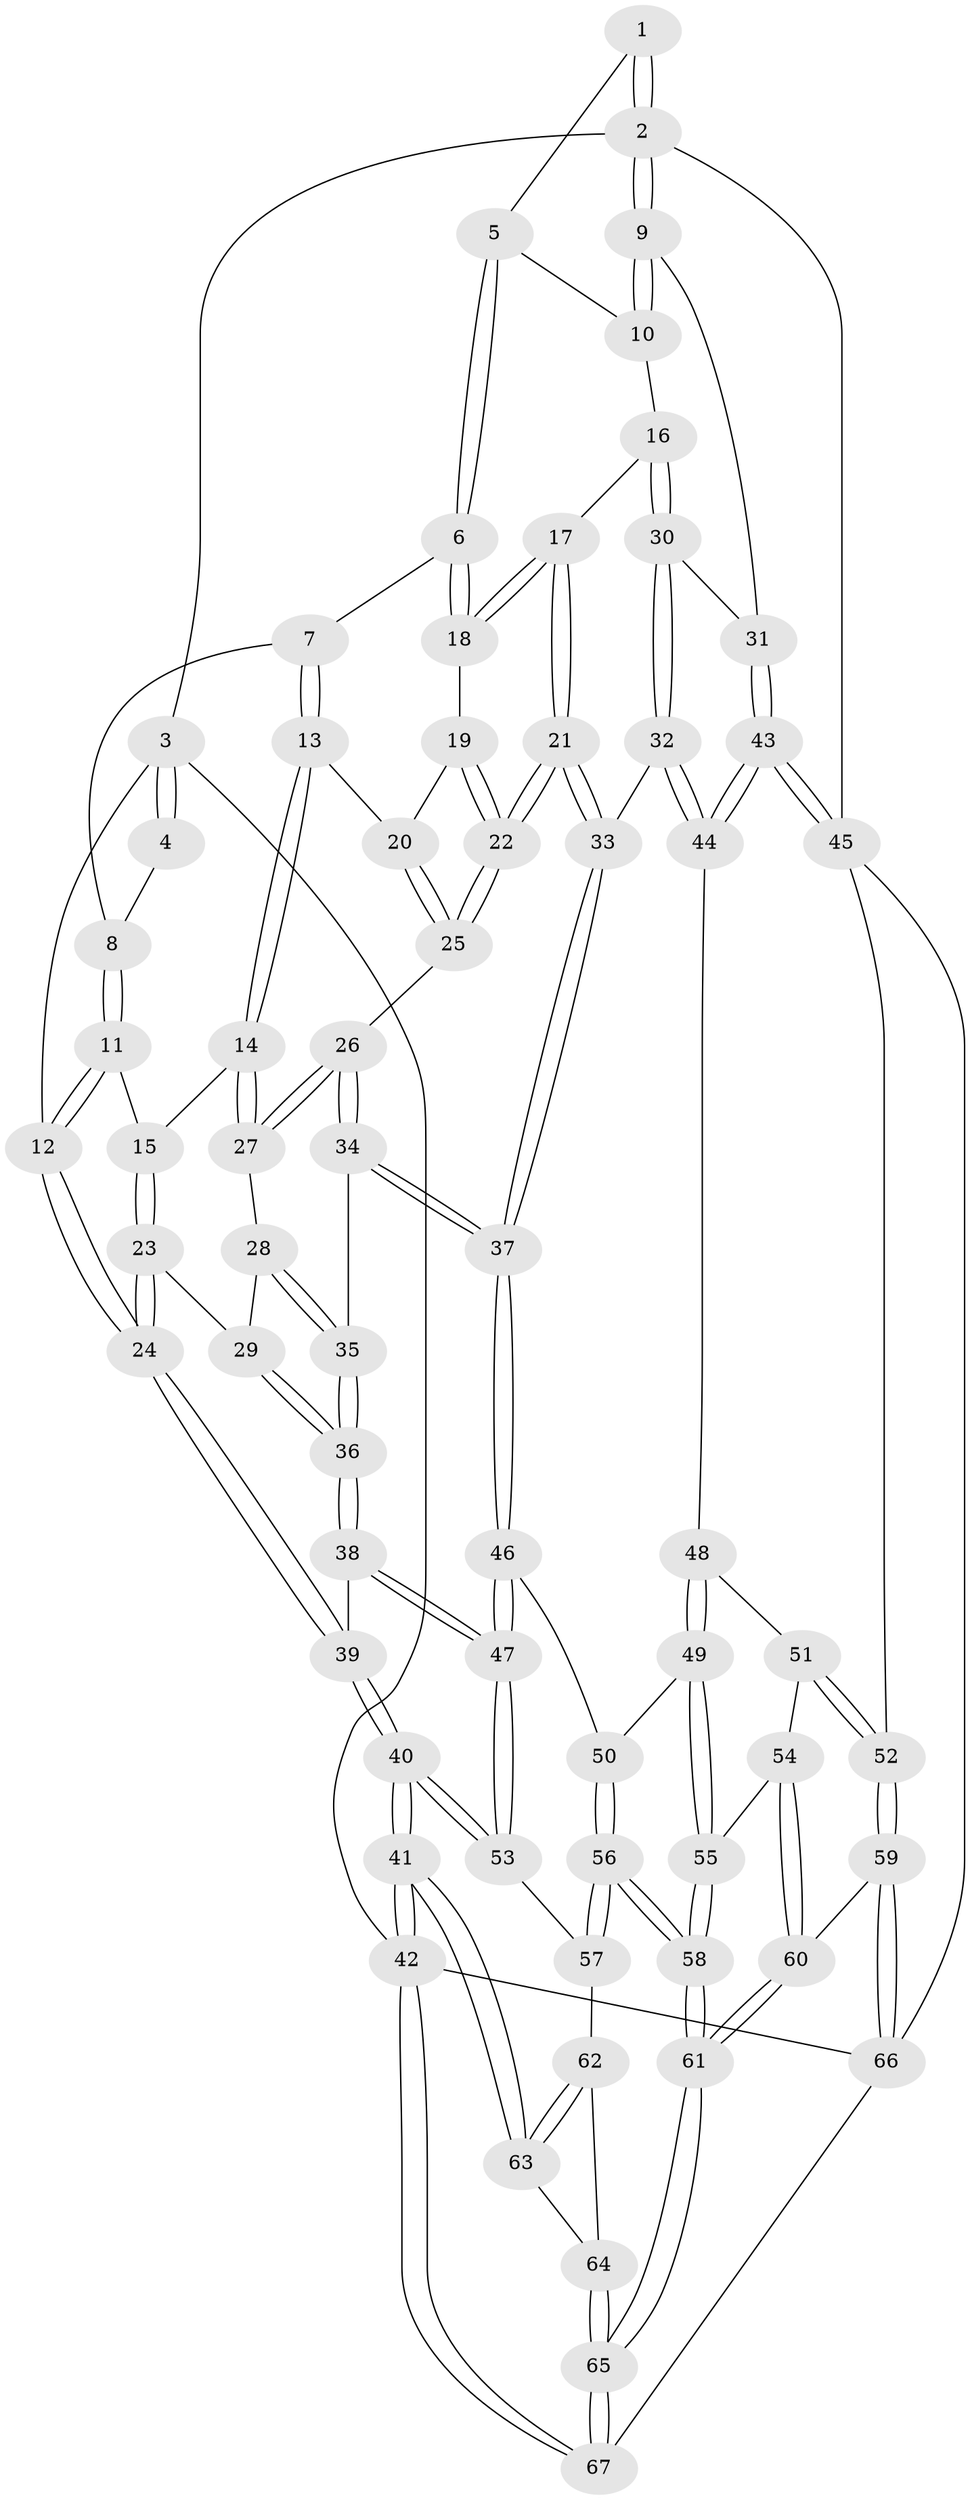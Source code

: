 // coarse degree distribution, {4: 0.5365853658536586, 5: 0.1951219512195122, 3: 0.17073170731707318, 6: 0.07317073170731707, 7: 0.024390243902439025}
// Generated by graph-tools (version 1.1) at 2025/52/02/27/25 19:52:42]
// undirected, 67 vertices, 164 edges
graph export_dot {
graph [start="1"]
  node [color=gray90,style=filled];
  1 [pos="+0.5285862113712909+0"];
  2 [pos="+1+0"];
  3 [pos="+0+0"];
  4 [pos="+0.031975258927909665+0"];
  5 [pos="+0.5176404314278431+0"];
  6 [pos="+0.4896506868297511+0.03815778873030404"];
  7 [pos="+0.3174933522742039+0.11225768503820416"];
  8 [pos="+0.3127623532519642+0.11045441887758671"];
  9 [pos="+1+0"];
  10 [pos="+0.6830640882080458+0.12571448119804038"];
  11 [pos="+0.13903377697736635+0.13738576721817783"];
  12 [pos="+0+0"];
  13 [pos="+0.3100078988440419+0.2231669971447118"];
  14 [pos="+0.2447905068182209+0.2557706791112246"];
  15 [pos="+0.18798625295361193+0.228310833350095"];
  16 [pos="+0.7110382005542757+0.24618876190501127"];
  17 [pos="+0.5815643320290899+0.28067859725273725"];
  18 [pos="+0.49268082097972044+0.15242510798890824"];
  19 [pos="+0.4524274675892224+0.20033275639604428"];
  20 [pos="+0.34473332250427013+0.24475778459275385"];
  21 [pos="+0.505102485310013+0.43552157354890497"];
  22 [pos="+0.43143788295216623+0.38164023313364887"];
  23 [pos="+0.07322153769745787+0.3689649272478487"];
  24 [pos="+0+0.41349794039749854"];
  25 [pos="+0.3940832070986176+0.3680300491903215"];
  26 [pos="+0.30993045934453595+0.3841961659881946"];
  27 [pos="+0.24691894660296146+0.35942584464608673"];
  28 [pos="+0.22356996073051782+0.3711813265952086"];
  29 [pos="+0.19159201204227888+0.382214271491171"];
  30 [pos="+0.780076770639625+0.2855948653337389"];
  31 [pos="+0.9947683962222416+0.32574650502145625"];
  32 [pos="+0.5930930837908607+0.49268615938573457"];
  33 [pos="+0.5127432634790864+0.45831811469731537"];
  34 [pos="+0.27917758876700266+0.5296512158791487"];
  35 [pos="+0.26487964768203165+0.5299542177251154"];
  36 [pos="+0.20985119746991876+0.5376485478644722"];
  37 [pos="+0.39755935550139077+0.5914369671870965"];
  38 [pos="+0.19187175003465753+0.5476306326027285"];
  39 [pos="+0+0.4689245929520504"];
  40 [pos="+0+0.9045518538388035"];
  41 [pos="+0+1"];
  42 [pos="+0+1"];
  43 [pos="+0.9608893041199449+0.5318681411388454"];
  44 [pos="+0.5983885788743852+0.49738102646095744"];
  45 [pos="+0.984701376552157+0.6575564917974749"];
  46 [pos="+0.3953148810198017+0.6375195370411921"];
  47 [pos="+0.18662729872136086+0.7421636117758476"];
  48 [pos="+0.6137683287970596+0.5773018332377213"];
  49 [pos="+0.5683057501251362+0.6936972840404875"];
  50 [pos="+0.41532804901838194+0.6695388903235243"];
  51 [pos="+0.7122027765410855+0.6755063324556629"];
  52 [pos="+0.9234459032290542+0.69394477601451"];
  53 [pos="+0.18476749255590047+0.7447620029037344"];
  54 [pos="+0.6160702563959554+0.7451853175841366"];
  55 [pos="+0.6011332292768551+0.7464861719948772"];
  56 [pos="+0.4327847370041441+0.8573093566282199"];
  57 [pos="+0.2609985103558376+0.8045537800863851"];
  58 [pos="+0.48771635173655226+0.9486629231919473"];
  59 [pos="+0.7917422188818896+0.8483681447353811"];
  60 [pos="+0.7647843434930643+0.8493135759765332"];
  61 [pos="+0.4889556342447504+0.9556807148125778"];
  62 [pos="+0.2629860859742011+0.8728568749709343"];
  63 [pos="+0.2055859141512159+0.9580223033728839"];
  64 [pos="+0.32970950532386667+0.9444204409937073"];
  65 [pos="+0.48752920640220565+0.9635459379337907"];
  66 [pos="+0.8487367123667737+1"];
  67 [pos="+0.512571118474798+1"];
  1 -- 2;
  1 -- 2;
  1 -- 5;
  2 -- 3;
  2 -- 9;
  2 -- 9;
  2 -- 45;
  3 -- 4;
  3 -- 4;
  3 -- 12;
  3 -- 42;
  4 -- 8;
  5 -- 6;
  5 -- 6;
  5 -- 10;
  6 -- 7;
  6 -- 18;
  6 -- 18;
  7 -- 8;
  7 -- 13;
  7 -- 13;
  8 -- 11;
  8 -- 11;
  9 -- 10;
  9 -- 10;
  9 -- 31;
  10 -- 16;
  11 -- 12;
  11 -- 12;
  11 -- 15;
  12 -- 24;
  12 -- 24;
  13 -- 14;
  13 -- 14;
  13 -- 20;
  14 -- 15;
  14 -- 27;
  14 -- 27;
  15 -- 23;
  15 -- 23;
  16 -- 17;
  16 -- 30;
  16 -- 30;
  17 -- 18;
  17 -- 18;
  17 -- 21;
  17 -- 21;
  18 -- 19;
  19 -- 20;
  19 -- 22;
  19 -- 22;
  20 -- 25;
  20 -- 25;
  21 -- 22;
  21 -- 22;
  21 -- 33;
  21 -- 33;
  22 -- 25;
  22 -- 25;
  23 -- 24;
  23 -- 24;
  23 -- 29;
  24 -- 39;
  24 -- 39;
  25 -- 26;
  26 -- 27;
  26 -- 27;
  26 -- 34;
  26 -- 34;
  27 -- 28;
  28 -- 29;
  28 -- 35;
  28 -- 35;
  29 -- 36;
  29 -- 36;
  30 -- 31;
  30 -- 32;
  30 -- 32;
  31 -- 43;
  31 -- 43;
  32 -- 33;
  32 -- 44;
  32 -- 44;
  33 -- 37;
  33 -- 37;
  34 -- 35;
  34 -- 37;
  34 -- 37;
  35 -- 36;
  35 -- 36;
  36 -- 38;
  36 -- 38;
  37 -- 46;
  37 -- 46;
  38 -- 39;
  38 -- 47;
  38 -- 47;
  39 -- 40;
  39 -- 40;
  40 -- 41;
  40 -- 41;
  40 -- 53;
  40 -- 53;
  41 -- 42;
  41 -- 42;
  41 -- 63;
  41 -- 63;
  42 -- 67;
  42 -- 67;
  42 -- 66;
  43 -- 44;
  43 -- 44;
  43 -- 45;
  43 -- 45;
  44 -- 48;
  45 -- 52;
  45 -- 66;
  46 -- 47;
  46 -- 47;
  46 -- 50;
  47 -- 53;
  47 -- 53;
  48 -- 49;
  48 -- 49;
  48 -- 51;
  49 -- 50;
  49 -- 55;
  49 -- 55;
  50 -- 56;
  50 -- 56;
  51 -- 52;
  51 -- 52;
  51 -- 54;
  52 -- 59;
  52 -- 59;
  53 -- 57;
  54 -- 55;
  54 -- 60;
  54 -- 60;
  55 -- 58;
  55 -- 58;
  56 -- 57;
  56 -- 57;
  56 -- 58;
  56 -- 58;
  57 -- 62;
  58 -- 61;
  58 -- 61;
  59 -- 60;
  59 -- 66;
  59 -- 66;
  60 -- 61;
  60 -- 61;
  61 -- 65;
  61 -- 65;
  62 -- 63;
  62 -- 63;
  62 -- 64;
  63 -- 64;
  64 -- 65;
  64 -- 65;
  65 -- 67;
  65 -- 67;
  66 -- 67;
}
